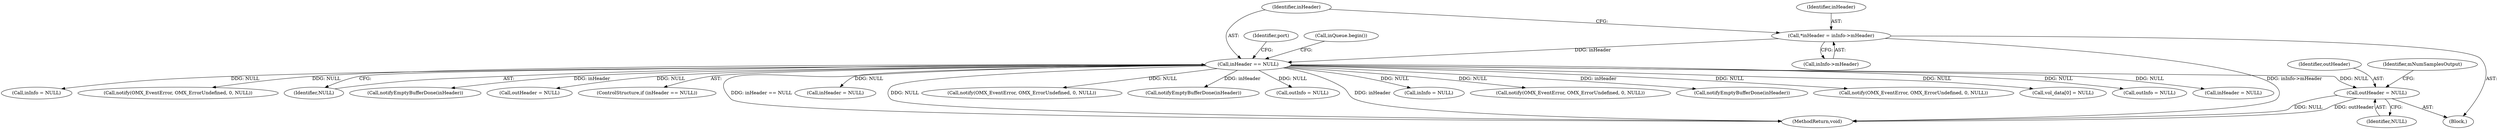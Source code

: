 digraph "0_Android_d2f47191538837e796e2b10c1ff7e1ee35f6e0ab@pointer" {
"1000635" [label="(Call,outHeader = NULL)"];
"1000142" [label="(Call,inHeader == NULL)"];
"1000136" [label="(Call,*inHeader = inInfo->mHeader)"];
"1000137" [label="(Identifier,inHeader)"];
"1000234" [label="(Call,outHeader = NULL)"];
"1000141" [label="(ControlStructure,if (inHeader == NULL))"];
"1000147" [label="(Call,inQueue.begin())"];
"1000589" [label="(Call,inHeader = NULL)"];
"1000156" [label="(Identifier,port)"];
"1000129" [label="(Block,)"];
"1000329" [label="(Call,notify(OMX_EventError, OMX_ErrorUndefined, 0, NULL))"];
"1000383" [label="(Call,notifyEmptyBufferDone(inHeader))"];
"1000229" [label="(Call,outInfo = NULL)"];
"1000640" [label="(MethodReturn,void)"];
"1000380" [label="(Call,inInfo = NULL)"];
"1000492" [label="(Call,notify(OMX_EventError, OMX_ErrorUndefined, 0, NULL))"];
"1000182" [label="(Call,notifyEmptyBufferDone(inHeader))"];
"1000143" [label="(Identifier,inHeader)"];
"1000136" [label="(Call,*inHeader = inInfo->mHeader)"];
"1000520" [label="(Call,notify(OMX_EventError, OMX_ErrorUndefined, 0, NULL))"];
"1000637" [label="(Identifier,NULL)"];
"1000639" [label="(Identifier,mNumSamplesOutput)"];
"1000636" [label="(Identifier,outHeader)"];
"1000278" [label="(Call,vol_data[0] = NULL)"];
"1000630" [label="(Call,outInfo = NULL)"];
"1000138" [label="(Call,inInfo->mHeader)"];
"1000385" [label="(Call,inHeader = NULL)"];
"1000584" [label="(Call,inInfo = NULL)"];
"1000348" [label="(Call,notify(OMX_EventError, OMX_ErrorUndefined, 0, NULL))"];
"1000142" [label="(Call,inHeader == NULL)"];
"1000635" [label="(Call,outHeader = NULL)"];
"1000144" [label="(Identifier,NULL)"];
"1000587" [label="(Call,notifyEmptyBufferDone(inHeader))"];
"1000635" -> "1000129"  [label="AST: "];
"1000635" -> "1000637"  [label="CFG: "];
"1000636" -> "1000635"  [label="AST: "];
"1000637" -> "1000635"  [label="AST: "];
"1000639" -> "1000635"  [label="CFG: "];
"1000635" -> "1000640"  [label="DDG: NULL"];
"1000635" -> "1000640"  [label="DDG: outHeader"];
"1000142" -> "1000635"  [label="DDG: NULL"];
"1000142" -> "1000141"  [label="AST: "];
"1000142" -> "1000144"  [label="CFG: "];
"1000143" -> "1000142"  [label="AST: "];
"1000144" -> "1000142"  [label="AST: "];
"1000147" -> "1000142"  [label="CFG: "];
"1000156" -> "1000142"  [label="CFG: "];
"1000142" -> "1000640"  [label="DDG: inHeader == NULL"];
"1000142" -> "1000640"  [label="DDG: NULL"];
"1000142" -> "1000640"  [label="DDG: inHeader"];
"1000136" -> "1000142"  [label="DDG: inHeader"];
"1000142" -> "1000182"  [label="DDG: inHeader"];
"1000142" -> "1000229"  [label="DDG: NULL"];
"1000142" -> "1000234"  [label="DDG: NULL"];
"1000142" -> "1000278"  [label="DDG: NULL"];
"1000142" -> "1000329"  [label="DDG: NULL"];
"1000142" -> "1000348"  [label="DDG: NULL"];
"1000142" -> "1000380"  [label="DDG: NULL"];
"1000142" -> "1000383"  [label="DDG: inHeader"];
"1000142" -> "1000385"  [label="DDG: NULL"];
"1000142" -> "1000492"  [label="DDG: NULL"];
"1000142" -> "1000520"  [label="DDG: NULL"];
"1000142" -> "1000584"  [label="DDG: NULL"];
"1000142" -> "1000587"  [label="DDG: inHeader"];
"1000142" -> "1000589"  [label="DDG: NULL"];
"1000142" -> "1000630"  [label="DDG: NULL"];
"1000136" -> "1000129"  [label="AST: "];
"1000136" -> "1000138"  [label="CFG: "];
"1000137" -> "1000136"  [label="AST: "];
"1000138" -> "1000136"  [label="AST: "];
"1000143" -> "1000136"  [label="CFG: "];
"1000136" -> "1000640"  [label="DDG: inInfo->mHeader"];
}
